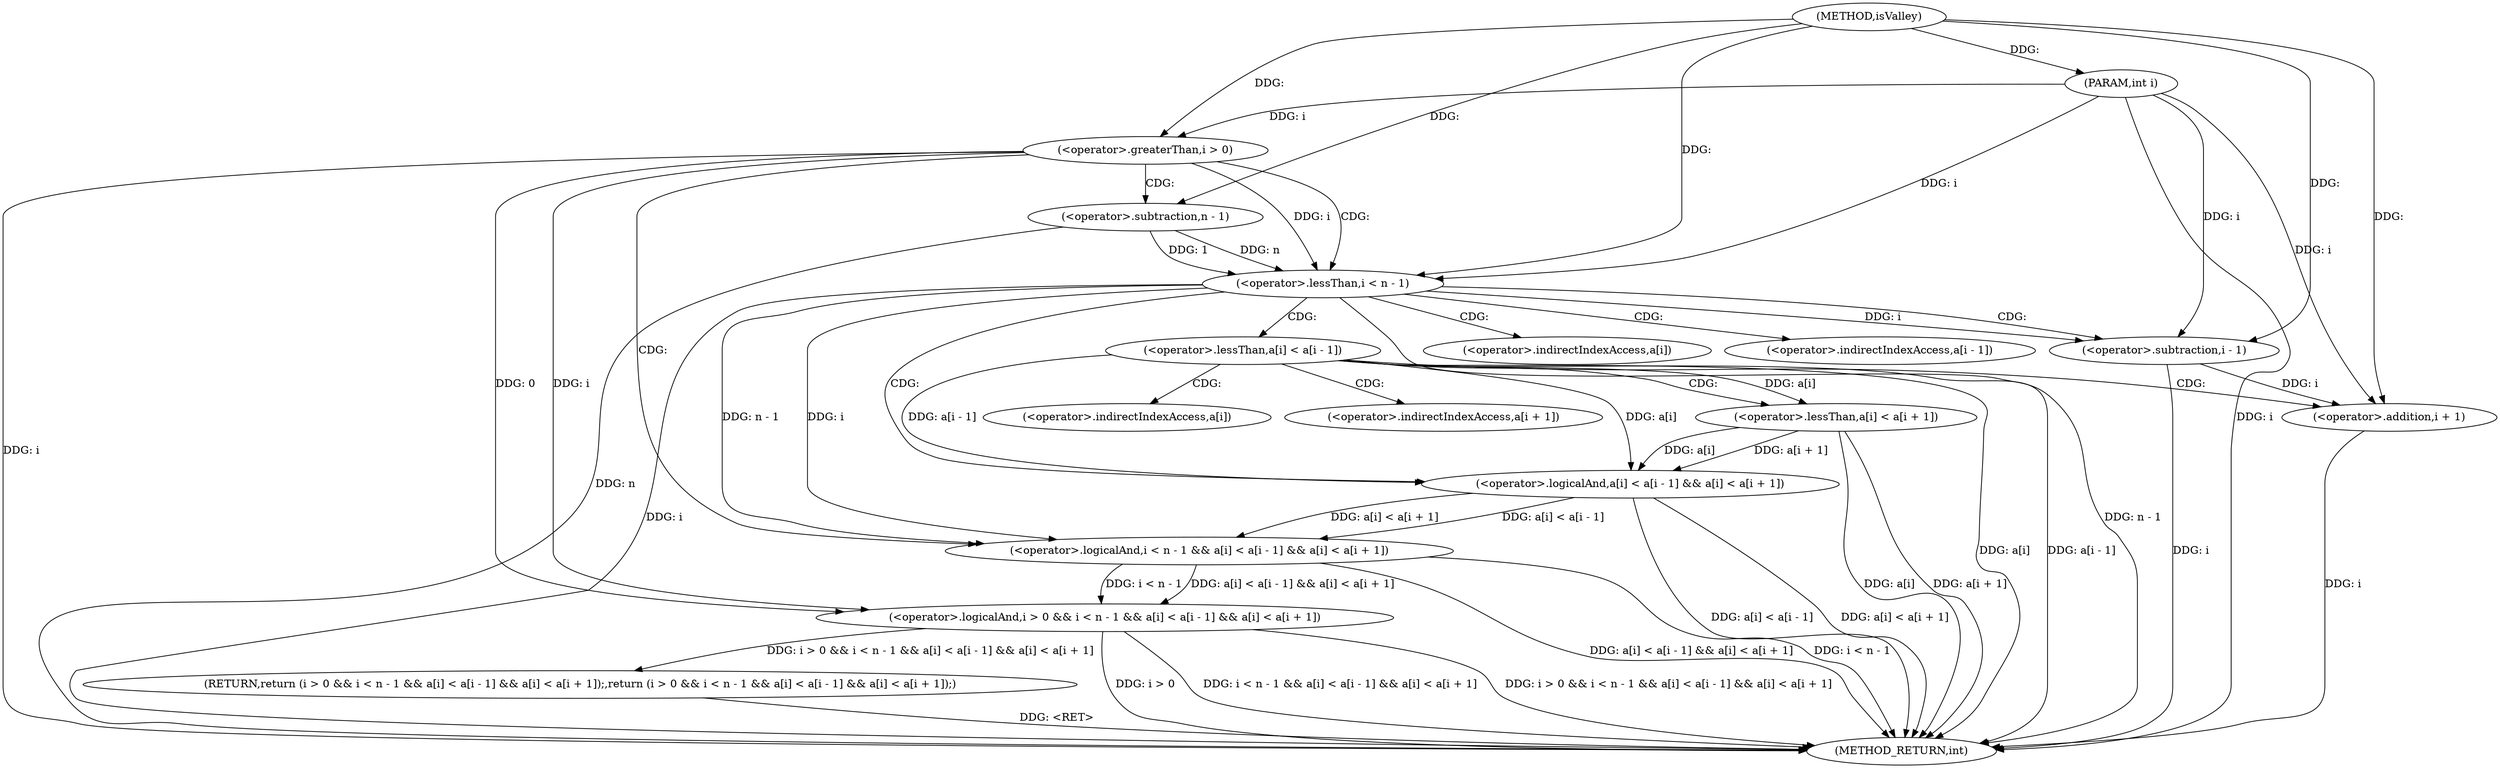 digraph "isValley" {  
"1000101" [label = "(METHOD,isValley)" ]
"1000134" [label = "(METHOD_RETURN,int)" ]
"1000102" [label = "(PARAM,int i)" ]
"1000104" [label = "(RETURN,return (i > 0 && i < n - 1 && a[i] < a[i - 1] && a[i] < a[i + 1]);,return (i > 0 && i < n - 1 && a[i] < a[i - 1] && a[i] < a[i + 1]);)" ]
"1000105" [label = "(<operator>.logicalAnd,i > 0 && i < n - 1 && a[i] < a[i - 1] && a[i] < a[i + 1])" ]
"1000106" [label = "(<operator>.greaterThan,i > 0)" ]
"1000109" [label = "(<operator>.logicalAnd,i < n - 1 && a[i] < a[i - 1] && a[i] < a[i + 1])" ]
"1000110" [label = "(<operator>.lessThan,i < n - 1)" ]
"1000115" [label = "(<operator>.logicalAnd,a[i] < a[i - 1] && a[i] < a[i + 1])" ]
"1000112" [label = "(<operator>.subtraction,n - 1)" ]
"1000116" [label = "(<operator>.lessThan,a[i] < a[i - 1])" ]
"1000125" [label = "(<operator>.lessThan,a[i] < a[i + 1])" ]
"1000122" [label = "(<operator>.subtraction,i - 1)" ]
"1000131" [label = "(<operator>.addition,i + 1)" ]
"1000117" [label = "(<operator>.indirectIndexAccess,a[i])" ]
"1000120" [label = "(<operator>.indirectIndexAccess,a[i - 1])" ]
"1000126" [label = "(<operator>.indirectIndexAccess,a[i])" ]
"1000129" [label = "(<operator>.indirectIndexAccess,a[i + 1])" ]
  "1000102" -> "1000134"  [ label = "DDG: i"] 
  "1000106" -> "1000134"  [ label = "DDG: i"] 
  "1000105" -> "1000134"  [ label = "DDG: i > 0"] 
  "1000110" -> "1000134"  [ label = "DDG: i"] 
  "1000110" -> "1000134"  [ label = "DDG: n - 1"] 
  "1000109" -> "1000134"  [ label = "DDG: i < n - 1"] 
  "1000116" -> "1000134"  [ label = "DDG: a[i]"] 
  "1000122" -> "1000134"  [ label = "DDG: i"] 
  "1000116" -> "1000134"  [ label = "DDG: a[i - 1]"] 
  "1000115" -> "1000134"  [ label = "DDG: a[i] < a[i - 1]"] 
  "1000125" -> "1000134"  [ label = "DDG: a[i]"] 
  "1000131" -> "1000134"  [ label = "DDG: i"] 
  "1000125" -> "1000134"  [ label = "DDG: a[i + 1]"] 
  "1000115" -> "1000134"  [ label = "DDG: a[i] < a[i + 1]"] 
  "1000109" -> "1000134"  [ label = "DDG: a[i] < a[i - 1] && a[i] < a[i + 1]"] 
  "1000105" -> "1000134"  [ label = "DDG: i < n - 1 && a[i] < a[i - 1] && a[i] < a[i + 1]"] 
  "1000105" -> "1000134"  [ label = "DDG: i > 0 && i < n - 1 && a[i] < a[i - 1] && a[i] < a[i + 1]"] 
  "1000104" -> "1000134"  [ label = "DDG: <RET>"] 
  "1000112" -> "1000134"  [ label = "DDG: n"] 
  "1000101" -> "1000102"  [ label = "DDG: "] 
  "1000105" -> "1000104"  [ label = "DDG: i > 0 && i < n - 1 && a[i] < a[i - 1] && a[i] < a[i + 1]"] 
  "1000106" -> "1000105"  [ label = "DDG: i"] 
  "1000106" -> "1000105"  [ label = "DDG: 0"] 
  "1000109" -> "1000105"  [ label = "DDG: i < n - 1"] 
  "1000109" -> "1000105"  [ label = "DDG: a[i] < a[i - 1] && a[i] < a[i + 1]"] 
  "1000102" -> "1000106"  [ label = "DDG: i"] 
  "1000101" -> "1000106"  [ label = "DDG: "] 
  "1000110" -> "1000109"  [ label = "DDG: n - 1"] 
  "1000110" -> "1000109"  [ label = "DDG: i"] 
  "1000115" -> "1000109"  [ label = "DDG: a[i] < a[i + 1]"] 
  "1000115" -> "1000109"  [ label = "DDG: a[i] < a[i - 1]"] 
  "1000106" -> "1000110"  [ label = "DDG: i"] 
  "1000102" -> "1000110"  [ label = "DDG: i"] 
  "1000101" -> "1000110"  [ label = "DDG: "] 
  "1000112" -> "1000110"  [ label = "DDG: n"] 
  "1000112" -> "1000110"  [ label = "DDG: 1"] 
  "1000116" -> "1000115"  [ label = "DDG: a[i - 1]"] 
  "1000116" -> "1000115"  [ label = "DDG: a[i]"] 
  "1000125" -> "1000115"  [ label = "DDG: a[i + 1]"] 
  "1000125" -> "1000115"  [ label = "DDG: a[i]"] 
  "1000101" -> "1000112"  [ label = "DDG: "] 
  "1000116" -> "1000125"  [ label = "DDG: a[i]"] 
  "1000110" -> "1000122"  [ label = "DDG: i"] 
  "1000102" -> "1000122"  [ label = "DDG: i"] 
  "1000101" -> "1000122"  [ label = "DDG: "] 
  "1000122" -> "1000131"  [ label = "DDG: i"] 
  "1000102" -> "1000131"  [ label = "DDG: i"] 
  "1000101" -> "1000131"  [ label = "DDG: "] 
  "1000106" -> "1000110"  [ label = "CDG: "] 
  "1000106" -> "1000112"  [ label = "CDG: "] 
  "1000106" -> "1000109"  [ label = "CDG: "] 
  "1000110" -> "1000116"  [ label = "CDG: "] 
  "1000110" -> "1000120"  [ label = "CDG: "] 
  "1000110" -> "1000117"  [ label = "CDG: "] 
  "1000110" -> "1000115"  [ label = "CDG: "] 
  "1000110" -> "1000122"  [ label = "CDG: "] 
  "1000116" -> "1000125"  [ label = "CDG: "] 
  "1000116" -> "1000131"  [ label = "CDG: "] 
  "1000116" -> "1000126"  [ label = "CDG: "] 
  "1000116" -> "1000129"  [ label = "CDG: "] 
}
